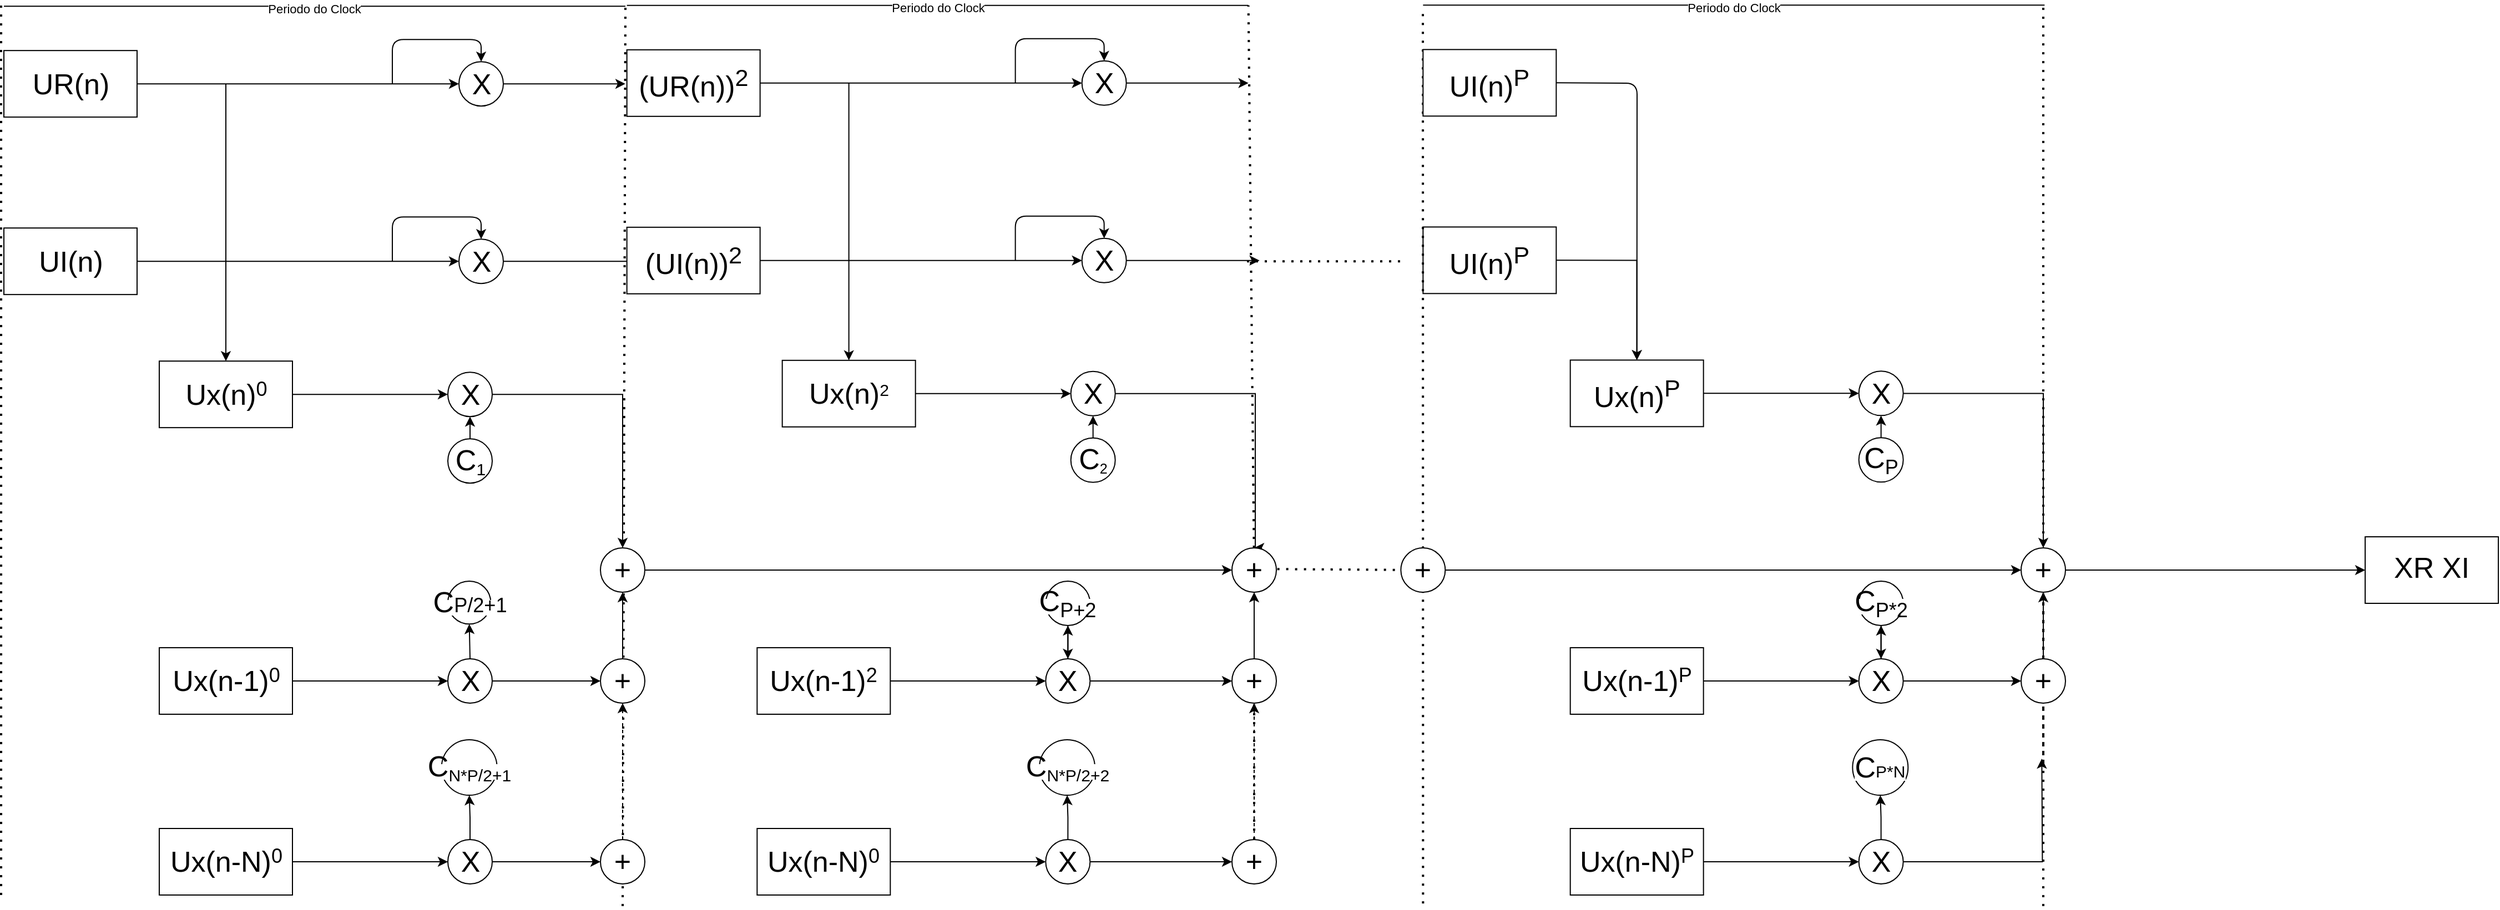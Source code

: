 <mxfile version="24.5.3" type="device">
  <diagram id="gLqaxYwyehc-N7VfR_vB" name="Página-1">
    <mxGraphModel dx="2625" dy="1553" grid="1" gridSize="10" guides="1" tooltips="1" connect="1" arrows="1" fold="1" page="1" pageScale="1" pageWidth="1169" pageHeight="827" background="#ffffff" math="0" shadow="0">
      <root>
        <mxCell id="0" />
        <mxCell id="1" parent="0" />
        <mxCell id="10" style="edgeStyle=none;html=1;entryX=0;entryY=0.5;entryDx=0;entryDy=0;fontSize=26;strokeColor=#000000;" parent="1" source="3" target="9" edge="1">
          <mxGeometry relative="1" as="geometry" />
        </mxCell>
        <mxCell id="3" value="&lt;font style=&quot;font-size: 26px;&quot; color=&quot;#000000&quot;&gt;UI(n)&lt;/font&gt;" style="rounded=0;whiteSpace=wrap;html=1;fillColor=#FFFFFF;strokeColor=#000000;" parent="1" vertex="1">
          <mxGeometry x="62.5" y="208.58" width="120" height="60" as="geometry" />
        </mxCell>
        <mxCell id="147" style="edgeStyle=none;html=1;exitX=1;exitY=0.5;exitDx=0;exitDy=0;strokeColor=#000000;fontColor=#000000;" parent="1" source="9" edge="1">
          <mxGeometry relative="1" as="geometry">
            <mxPoint x="632.5" y="238.866" as="targetPoint" />
            <Array as="points">
              <mxPoint x="632.5" y="238.58" />
            </Array>
          </mxGeometry>
        </mxCell>
        <mxCell id="9" value="&lt;font color=&quot;#000000&quot; style=&quot;font-size: 26px; background-color: rgb(255, 255, 255);&quot;&gt;X&lt;/font&gt;" style="ellipse;whiteSpace=wrap;html=1;aspect=fixed;strokeColor=#000000;fillColor=#FFFFFF;" parent="1" vertex="1">
          <mxGeometry x="472.5" y="218.58" width="40" height="40" as="geometry" />
        </mxCell>
        <mxCell id="14" value="" style="endArrow=classic;html=1;fontSize=26;strokeColor=#000000;" parent="1" edge="1">
          <mxGeometry width="50" height="50" relative="1" as="geometry">
            <mxPoint x="412.5" y="238.58" as="sourcePoint" />
            <mxPoint x="492.5" y="218.58" as="targetPoint" />
            <Array as="points">
              <mxPoint x="412.5" y="198.58" />
              <mxPoint x="492.5" y="198.58" />
            </Array>
          </mxGeometry>
        </mxCell>
        <mxCell id="15" style="edgeStyle=none;html=1;entryX=0;entryY=0.5;entryDx=0;entryDy=0;fontSize=26;strokeColor=#000000;" parent="1" source="16" target="17" edge="1">
          <mxGeometry relative="1" as="geometry" />
        </mxCell>
        <mxCell id="16" value="&lt;font style=&quot;font-size: 26px;&quot; color=&quot;#000000&quot;&gt;UR(n)&lt;/font&gt;" style="rounded=0;whiteSpace=wrap;html=1;strokeColor=#000000;fillColor=#FFFFFF;" parent="1" vertex="1">
          <mxGeometry x="62.5" y="48.58" width="120" height="60" as="geometry" />
        </mxCell>
        <mxCell id="148" style="edgeStyle=none;html=1;exitX=1;exitY=0.5;exitDx=0;exitDy=0;strokeColor=#000000;fontColor=#000000;entryX=0;entryY=0.5;entryDx=0;entryDy=0;" parent="1" source="17" edge="1">
          <mxGeometry relative="1" as="geometry">
            <mxPoint x="622.5" y="78.58" as="targetPoint" />
          </mxGeometry>
        </mxCell>
        <mxCell id="17" value="&lt;font color=&quot;#000000&quot; style=&quot;font-size: 26px;&quot;&gt;X&lt;/font&gt;" style="ellipse;whiteSpace=wrap;html=1;aspect=fixed;fillColor=#FFFFFF;strokeColor=#000000;" parent="1" vertex="1">
          <mxGeometry x="472.5" y="58.58" width="40" height="40" as="geometry" />
        </mxCell>
        <mxCell id="20" value="" style="endArrow=classic;html=1;fontSize=26;entryX=0.5;entryY=0;entryDx=0;entryDy=0;strokeColor=#000000;" parent="1" target="17" edge="1">
          <mxGeometry width="50" height="50" relative="1" as="geometry">
            <mxPoint x="412.5" y="78.58" as="sourcePoint" />
            <mxPoint x="632.5" y="58.58" as="targetPoint" />
            <Array as="points">
              <mxPoint x="412.5" y="38.58" />
              <mxPoint x="492.5" y="38.58" />
            </Array>
          </mxGeometry>
        </mxCell>
        <mxCell id="45" style="edgeStyle=none;html=1;exitX=0.5;exitY=0;exitDx=0;exitDy=0;entryX=0.5;entryY=1;entryDx=0;entryDy=0;strokeColor=#000000;" parent="1" source="36" edge="1">
          <mxGeometry relative="1" as="geometry">
            <mxPoint x="482.5" y="378.58" as="targetPoint" />
          </mxGeometry>
        </mxCell>
        <mxCell id="36" value="&lt;span style=&quot;background-color: rgb(255, 255, 255);&quot;&gt;&lt;font style=&quot;&quot; color=&quot;#000000&quot;&gt;&lt;span style=&quot;font-size: 26px;&quot;&gt;C&lt;/span&gt;&lt;span style=&quot;font-size: 18.056px;&quot;&gt;&lt;sub&gt;1&lt;/sub&gt;&lt;/span&gt;&lt;/font&gt;&lt;/span&gt;" style="ellipse;whiteSpace=wrap;html=1;aspect=fixed;strokeColor=#000000;fillColor=#FFFFFF;" parent="1" vertex="1">
          <mxGeometry x="462.5" y="398.58" width="40" height="40" as="geometry" />
        </mxCell>
        <mxCell id="uXnud2EJCDOm0gtdYonn-376" style="edgeStyle=orthogonalEdgeStyle;rounded=0;orthogonalLoop=1;jettySize=auto;html=1;exitX=1;exitY=0.5;exitDx=0;exitDy=0;entryX=0.5;entryY=0;entryDx=0;entryDy=0;" edge="1" parent="1" source="104" target="uXnud2EJCDOm0gtdYonn-269">
          <mxGeometry relative="1" as="geometry" />
        </mxCell>
        <mxCell id="104" value="&lt;font color=&quot;#000000&quot; style=&quot;font-size: 26px; background-color: rgb(255, 255, 255);&quot;&gt;X&lt;/font&gt;" style="ellipse;whiteSpace=wrap;html=1;aspect=fixed;strokeColor=#000000;fillColor=#FFFFFF;" parent="1" vertex="1">
          <mxGeometry x="462.5" y="338.58" width="40" height="40" as="geometry" />
        </mxCell>
        <mxCell id="143" value="" style="endArrow=classic;html=1;strokeColor=#000000;entryX=0.5;entryY=0;entryDx=0;entryDy=0;" parent="1" target="144" edge="1">
          <mxGeometry width="50" height="50" relative="1" as="geometry">
            <mxPoint x="262.5" y="78.58" as="sourcePoint" />
            <mxPoint x="272.5" y="308.58" as="targetPoint" />
            <Array as="points" />
          </mxGeometry>
        </mxCell>
        <mxCell id="146" style="edgeStyle=none;html=1;entryX=0;entryY=0.5;entryDx=0;entryDy=0;strokeColor=#000000;fontColor=#000000;" parent="1" source="144" target="104" edge="1">
          <mxGeometry relative="1" as="geometry" />
        </mxCell>
        <mxCell id="144" value="&lt;font style=&quot;font-size: 26px;&quot; color=&quot;#000000&quot;&gt;Ux(n)&lt;/font&gt;&lt;font style=&quot;font-size: 21.667px;&quot; color=&quot;#000000&quot;&gt;&lt;sup&gt;0&lt;/sup&gt;&lt;/font&gt;" style="rounded=0;whiteSpace=wrap;html=1;fillColor=#FFFFFF;strokeColor=#000000;" parent="1" vertex="1">
          <mxGeometry x="202.5" y="328.58" width="120" height="60" as="geometry" />
        </mxCell>
        <mxCell id="151" value="" style="endArrow=none;dashed=1;html=1;dashPattern=1 3;strokeWidth=2;strokeColor=#000000;fontColor=#000000;" parent="1" edge="1">
          <mxGeometry width="50" height="50" relative="1" as="geometry">
            <mxPoint x="620" y="820" as="sourcePoint" />
            <mxPoint x="622.5" y="8.58" as="targetPoint" />
          </mxGeometry>
        </mxCell>
        <mxCell id="154" value="" style="endArrow=none;dashed=1;html=1;dashPattern=1 3;strokeWidth=2;strokeColor=#000000;fontColor=#000000;" parent="1" edge="1">
          <mxGeometry width="50" height="50" relative="1" as="geometry">
            <mxPoint x="60" y="810" as="sourcePoint" />
            <mxPoint x="60" y="7.67" as="targetPoint" />
          </mxGeometry>
        </mxCell>
        <mxCell id="uXnud2EJCDOm0gtdYonn-156" value="" style="endArrow=none;html=1;strokeColor=#000000;fontColor=#000000;" edge="1" parent="1">
          <mxGeometry width="50" height="50" relative="1" as="geometry">
            <mxPoint x="622.5" y="8.58" as="sourcePoint" />
            <mxPoint x="62.5" y="8.58" as="targetPoint" />
          </mxGeometry>
        </mxCell>
        <mxCell id="uXnud2EJCDOm0gtdYonn-157" value="Periodo do Clock" style="edgeLabel;html=1;align=center;verticalAlign=middle;resizable=0;points=[];fontColor=#000000;" vertex="1" connectable="0" parent="uXnud2EJCDOm0gtdYonn-156">
          <mxGeometry x="0.238" y="2" relative="1" as="geometry">
            <mxPoint x="66" as="offset" />
          </mxGeometry>
        </mxCell>
        <mxCell id="uXnud2EJCDOm0gtdYonn-165" style="edgeStyle=none;html=1;entryX=0;entryY=0.5;entryDx=0;entryDy=0;fontSize=26;strokeColor=#000000;" edge="1" parent="1" source="uXnud2EJCDOm0gtdYonn-166" target="uXnud2EJCDOm0gtdYonn-168">
          <mxGeometry relative="1" as="geometry" />
        </mxCell>
        <mxCell id="uXnud2EJCDOm0gtdYonn-166" value="&lt;font style=&quot;font-size: 26px;&quot; color=&quot;#000000&quot;&gt;(UI(n))&lt;sup&gt;2&lt;/sup&gt;&lt;/font&gt;" style="rounded=0;whiteSpace=wrap;html=1;fillColor=#FFFFFF;strokeColor=#000000;" vertex="1" parent="1">
          <mxGeometry x="623.83" y="207.91" width="120" height="60" as="geometry" />
        </mxCell>
        <mxCell id="uXnud2EJCDOm0gtdYonn-167" style="edgeStyle=none;html=1;exitX=1;exitY=0.5;exitDx=0;exitDy=0;strokeColor=#000000;fontColor=#000000;" edge="1" parent="1" source="uXnud2EJCDOm0gtdYonn-168">
          <mxGeometry relative="1" as="geometry">
            <mxPoint x="1193.83" y="238.196" as="targetPoint" />
            <Array as="points">
              <mxPoint x="1193.83" y="237.91" />
            </Array>
          </mxGeometry>
        </mxCell>
        <mxCell id="uXnud2EJCDOm0gtdYonn-168" value="&lt;font color=&quot;#000000&quot; style=&quot;font-size: 26px; background-color: rgb(255, 255, 255);&quot;&gt;X&lt;/font&gt;" style="ellipse;whiteSpace=wrap;html=1;aspect=fixed;strokeColor=#000000;fillColor=#FFFFFF;" vertex="1" parent="1">
          <mxGeometry x="1033.83" y="217.91" width="40" height="40" as="geometry" />
        </mxCell>
        <mxCell id="uXnud2EJCDOm0gtdYonn-169" value="" style="endArrow=classic;html=1;fontSize=26;strokeColor=#000000;" edge="1" parent="1">
          <mxGeometry width="50" height="50" relative="1" as="geometry">
            <mxPoint x="973.83" y="237.91" as="sourcePoint" />
            <mxPoint x="1053.83" y="217.91" as="targetPoint" />
            <Array as="points">
              <mxPoint x="973.83" y="197.91" />
              <mxPoint x="1053.83" y="197.91" />
            </Array>
          </mxGeometry>
        </mxCell>
        <mxCell id="uXnud2EJCDOm0gtdYonn-170" style="edgeStyle=none;html=1;entryX=0;entryY=0.5;entryDx=0;entryDy=0;fontSize=26;strokeColor=#000000;" edge="1" parent="1" source="uXnud2EJCDOm0gtdYonn-171" target="uXnud2EJCDOm0gtdYonn-173">
          <mxGeometry relative="1" as="geometry" />
        </mxCell>
        <mxCell id="uXnud2EJCDOm0gtdYonn-171" value="&lt;font style=&quot;font-size: 26px;&quot; color=&quot;#000000&quot;&gt;(UR(n))&lt;sup&gt;2&lt;/sup&gt;&lt;/font&gt;" style="rounded=0;whiteSpace=wrap;html=1;strokeColor=#000000;fillColor=#FFFFFF;" vertex="1" parent="1">
          <mxGeometry x="623.83" y="47.91" width="120" height="60" as="geometry" />
        </mxCell>
        <mxCell id="uXnud2EJCDOm0gtdYonn-172" style="edgeStyle=none;html=1;exitX=1;exitY=0.5;exitDx=0;exitDy=0;strokeColor=#000000;fontColor=#000000;entryX=0;entryY=0.5;entryDx=0;entryDy=0;" edge="1" parent="1" source="uXnud2EJCDOm0gtdYonn-173">
          <mxGeometry relative="1" as="geometry">
            <mxPoint x="1183.83" y="77.91" as="targetPoint" />
          </mxGeometry>
        </mxCell>
        <mxCell id="uXnud2EJCDOm0gtdYonn-173" value="&lt;font color=&quot;#000000&quot; style=&quot;font-size: 26px;&quot;&gt;X&lt;/font&gt;" style="ellipse;whiteSpace=wrap;html=1;aspect=fixed;fillColor=#FFFFFF;strokeColor=#000000;" vertex="1" parent="1">
          <mxGeometry x="1033.83" y="57.91" width="40" height="40" as="geometry" />
        </mxCell>
        <mxCell id="uXnud2EJCDOm0gtdYonn-174" value="" style="endArrow=classic;html=1;fontSize=26;entryX=0.5;entryY=0;entryDx=0;entryDy=0;strokeColor=#000000;" edge="1" parent="1" target="uXnud2EJCDOm0gtdYonn-173">
          <mxGeometry width="50" height="50" relative="1" as="geometry">
            <mxPoint x="973.83" y="77.91" as="sourcePoint" />
            <mxPoint x="1193.83" y="57.91" as="targetPoint" />
            <Array as="points">
              <mxPoint x="973.83" y="37.91" />
              <mxPoint x="1053.83" y="37.91" />
            </Array>
          </mxGeometry>
        </mxCell>
        <mxCell id="uXnud2EJCDOm0gtdYonn-175" style="edgeStyle=none;html=1;exitX=0.5;exitY=0;exitDx=0;exitDy=0;entryX=0.5;entryY=1;entryDx=0;entryDy=0;strokeColor=#000000;" edge="1" parent="1" source="uXnud2EJCDOm0gtdYonn-176">
          <mxGeometry relative="1" as="geometry">
            <mxPoint x="1043.83" y="377.91" as="targetPoint" />
          </mxGeometry>
        </mxCell>
        <mxCell id="uXnud2EJCDOm0gtdYonn-176" value="&lt;span style=&quot;background-color: rgb(255, 255, 255);&quot;&gt;&lt;font style=&quot;&quot; color=&quot;#000000&quot;&gt;&lt;span style=&quot;font-size: 26px;&quot;&gt;C&lt;/span&gt;&lt;span style=&quot;font-size: 15.046px;&quot;&gt;&lt;sub&gt;2&lt;/sub&gt;&lt;/span&gt;&lt;/font&gt;&lt;/span&gt;" style="ellipse;whiteSpace=wrap;html=1;aspect=fixed;strokeColor=#000000;fillColor=#FFFFFF;" vertex="1" parent="1">
          <mxGeometry x="1023.83" y="397.91" width="40" height="40" as="geometry" />
        </mxCell>
        <mxCell id="uXnud2EJCDOm0gtdYonn-262" style="edgeStyle=orthogonalEdgeStyle;rounded=0;orthogonalLoop=1;jettySize=auto;html=1;exitX=1;exitY=0.5;exitDx=0;exitDy=0;entryX=0.5;entryY=0;entryDx=0;entryDy=0;" edge="1" parent="1" source="uXnud2EJCDOm0gtdYonn-177" target="uXnud2EJCDOm0gtdYonn-271">
          <mxGeometry relative="1" as="geometry">
            <mxPoint x="1084.17" y="517" as="targetPoint" />
            <Array as="points">
              <mxPoint x="1190" y="358" />
              <mxPoint x="1190" y="497" />
            </Array>
          </mxGeometry>
        </mxCell>
        <mxCell id="uXnud2EJCDOm0gtdYonn-177" value="&lt;font color=&quot;#000000&quot; style=&quot;font-size: 26px; background-color: rgb(255, 255, 255);&quot;&gt;X&lt;/font&gt;" style="ellipse;whiteSpace=wrap;html=1;aspect=fixed;strokeColor=#000000;fillColor=#FFFFFF;" vertex="1" parent="1">
          <mxGeometry x="1023.83" y="337.91" width="40" height="40" as="geometry" />
        </mxCell>
        <mxCell id="uXnud2EJCDOm0gtdYonn-178" value="" style="endArrow=classic;html=1;strokeColor=#000000;entryX=0.5;entryY=0;entryDx=0;entryDy=0;" edge="1" parent="1" target="uXnud2EJCDOm0gtdYonn-180">
          <mxGeometry width="50" height="50" relative="1" as="geometry">
            <mxPoint x="823.83" y="77.91" as="sourcePoint" />
            <mxPoint x="833.83" y="307.91" as="targetPoint" />
            <Array as="points" />
          </mxGeometry>
        </mxCell>
        <mxCell id="uXnud2EJCDOm0gtdYonn-179" style="edgeStyle=none;html=1;entryX=0;entryY=0.5;entryDx=0;entryDy=0;strokeColor=#000000;fontColor=#000000;" edge="1" parent="1" source="uXnud2EJCDOm0gtdYonn-180" target="uXnud2EJCDOm0gtdYonn-177">
          <mxGeometry relative="1" as="geometry" />
        </mxCell>
        <mxCell id="uXnud2EJCDOm0gtdYonn-180" value="&lt;font style=&quot;font-size: 26px;&quot; color=&quot;#000000&quot;&gt;Ux(n)&lt;/font&gt;&lt;font style=&quot;font-size: 18.056px;&quot; color=&quot;#000000&quot;&gt;&lt;sup&gt;2&lt;/sup&gt;&lt;/font&gt;" style="rounded=0;whiteSpace=wrap;html=1;fillColor=#FFFFFF;strokeColor=#000000;" vertex="1" parent="1">
          <mxGeometry x="763.83" y="327.91" width="120" height="60" as="geometry" />
        </mxCell>
        <mxCell id="uXnud2EJCDOm0gtdYonn-181" value="" style="endArrow=none;dashed=1;html=1;dashPattern=1 3;strokeWidth=2;strokeColor=#000000;fontColor=#000000;" edge="1" parent="1" source="uXnud2EJCDOm0gtdYonn-271">
          <mxGeometry width="50" height="50" relative="1" as="geometry">
            <mxPoint x="1181.17" y="767" as="sourcePoint" />
            <mxPoint x="1183.83" y="7.91" as="targetPoint" />
          </mxGeometry>
        </mxCell>
        <mxCell id="uXnud2EJCDOm0gtdYonn-185" value="" style="endArrow=none;html=1;strokeColor=#000000;fontColor=#000000;" edge="1" parent="1">
          <mxGeometry width="50" height="50" relative="1" as="geometry">
            <mxPoint x="1183.83" y="7.91" as="sourcePoint" />
            <mxPoint x="623.83" y="7.91" as="targetPoint" />
          </mxGeometry>
        </mxCell>
        <mxCell id="uXnud2EJCDOm0gtdYonn-186" value="Periodo do Clock" style="edgeLabel;html=1;align=center;verticalAlign=middle;resizable=0;points=[];fontColor=#000000;" vertex="1" connectable="0" parent="uXnud2EJCDOm0gtdYonn-185">
          <mxGeometry x="0.238" y="2" relative="1" as="geometry">
            <mxPoint x="66" as="offset" />
          </mxGeometry>
        </mxCell>
        <mxCell id="uXnud2EJCDOm0gtdYonn-187" value="" style="endArrow=none;dashed=1;html=1;dashPattern=1 3;strokeWidth=2;rounded=0;" edge="1" parent="1">
          <mxGeometry width="50" height="50" relative="1" as="geometry">
            <mxPoint x="1182.5" y="238.58" as="sourcePoint" />
            <mxPoint x="1322.5" y="238.58" as="targetPoint" />
          </mxGeometry>
        </mxCell>
        <mxCell id="uXnud2EJCDOm0gtdYonn-380" style="edgeStyle=orthogonalEdgeStyle;rounded=0;orthogonalLoop=1;jettySize=auto;html=1;exitX=1;exitY=0.5;exitDx=0;exitDy=0;entryX=0.5;entryY=0;entryDx=0;entryDy=0;" edge="1" parent="1" source="uXnud2EJCDOm0gtdYonn-235" target="uXnud2EJCDOm0gtdYonn-249">
          <mxGeometry relative="1" as="geometry" />
        </mxCell>
        <mxCell id="uXnud2EJCDOm0gtdYonn-235" value="&lt;font style=&quot;font-size: 26px;&quot; color=&quot;#000000&quot;&gt;UI(n)&lt;sup&gt;P&lt;/sup&gt;&lt;/font&gt;" style="rounded=0;whiteSpace=wrap;html=1;fillColor=#FFFFFF;strokeColor=#000000;" vertex="1" parent="1">
          <mxGeometry x="1341.17" y="207.67" width="120" height="60" as="geometry" />
        </mxCell>
        <mxCell id="uXnud2EJCDOm0gtdYonn-244" style="edgeStyle=none;html=1;exitX=0.5;exitY=0;exitDx=0;exitDy=0;entryX=0.5;entryY=1;entryDx=0;entryDy=0;strokeColor=#000000;" edge="1" parent="1" source="uXnud2EJCDOm0gtdYonn-245">
          <mxGeometry relative="1" as="geometry">
            <mxPoint x="1753.83" y="377.67" as="targetPoint" />
          </mxGeometry>
        </mxCell>
        <mxCell id="uXnud2EJCDOm0gtdYonn-245" value="&lt;span style=&quot;background-color: rgb(255, 255, 255);&quot;&gt;&lt;font style=&quot;&quot; color=&quot;#000000&quot;&gt;&lt;span style=&quot;font-size: 26px;&quot;&gt;C&lt;/span&gt;&lt;span style=&quot;font-size: 21.667px;&quot;&gt;&lt;sub&gt;P&lt;/sub&gt;&lt;/span&gt;&lt;/font&gt;&lt;/span&gt;" style="ellipse;whiteSpace=wrap;html=1;aspect=fixed;strokeColor=#000000;fillColor=#FFFFFF;" vertex="1" parent="1">
          <mxGeometry x="1733.83" y="397.67" width="40" height="40" as="geometry" />
        </mxCell>
        <mxCell id="uXnud2EJCDOm0gtdYonn-325" style="edgeStyle=orthogonalEdgeStyle;rounded=0;orthogonalLoop=1;jettySize=auto;html=1;entryX=0.5;entryY=0;entryDx=0;entryDy=0;" edge="1" parent="1" source="uXnud2EJCDOm0gtdYonn-246" target="uXnud2EJCDOm0gtdYonn-314">
          <mxGeometry relative="1" as="geometry" />
        </mxCell>
        <mxCell id="uXnud2EJCDOm0gtdYonn-246" value="&lt;font color=&quot;#000000&quot; style=&quot;font-size: 26px; background-color: rgb(255, 255, 255);&quot;&gt;X&lt;/font&gt;" style="ellipse;whiteSpace=wrap;html=1;aspect=fixed;strokeColor=#000000;fillColor=#FFFFFF;" vertex="1" parent="1">
          <mxGeometry x="1733.83" y="337.67" width="40" height="40" as="geometry" />
        </mxCell>
        <mxCell id="uXnud2EJCDOm0gtdYonn-247" value="" style="endArrow=classic;html=1;strokeColor=#000000;entryX=0.5;entryY=0;entryDx=0;entryDy=0;exitX=1;exitY=0.5;exitDx=0;exitDy=0;" edge="1" parent="1" target="uXnud2EJCDOm0gtdYonn-249" source="uXnud2EJCDOm0gtdYonn-257">
          <mxGeometry width="50" height="50" relative="1" as="geometry">
            <mxPoint x="1533.83" y="77.67" as="sourcePoint" />
            <mxPoint x="1543.83" y="307.67" as="targetPoint" />
            <Array as="points">
              <mxPoint x="1534" y="78" />
            </Array>
          </mxGeometry>
        </mxCell>
        <mxCell id="uXnud2EJCDOm0gtdYonn-248" style="edgeStyle=none;html=1;entryX=0;entryY=0.5;entryDx=0;entryDy=0;strokeColor=#000000;fontColor=#000000;" edge="1" parent="1" source="uXnud2EJCDOm0gtdYonn-249" target="uXnud2EJCDOm0gtdYonn-246">
          <mxGeometry relative="1" as="geometry" />
        </mxCell>
        <mxCell id="uXnud2EJCDOm0gtdYonn-249" value="&lt;font style=&quot;font-size: 26px;&quot; color=&quot;#000000&quot;&gt;Ux(n)&lt;sup&gt;P&lt;/sup&gt;&lt;/font&gt;" style="rounded=0;whiteSpace=wrap;html=1;fillColor=#FFFFFF;strokeColor=#000000;" vertex="1" parent="1">
          <mxGeometry x="1473.83" y="327.67" width="120" height="60" as="geometry" />
        </mxCell>
        <mxCell id="uXnud2EJCDOm0gtdYonn-250" value="" style="endArrow=none;dashed=1;html=1;dashPattern=1 3;strokeWidth=2;strokeColor=#000000;fontColor=#000000;" edge="1" parent="1">
          <mxGeometry width="50" height="50" relative="1" as="geometry">
            <mxPoint x="1900" y="820" as="sourcePoint" />
            <mxPoint x="1900" y="10" as="targetPoint" />
          </mxGeometry>
        </mxCell>
        <mxCell id="uXnud2EJCDOm0gtdYonn-251" value="" style="endArrow=none;dashed=1;html=1;dashPattern=1 3;strokeWidth=2;strokeColor=#000000;fontColor=#000000;" edge="1" parent="1">
          <mxGeometry width="50" height="50" relative="1" as="geometry">
            <mxPoint x="1341.17" y="817.67" as="sourcePoint" />
            <mxPoint x="1341" y="10" as="targetPoint" />
          </mxGeometry>
        </mxCell>
        <mxCell id="uXnud2EJCDOm0gtdYonn-254" value="" style="endArrow=none;html=1;strokeColor=#000000;fontColor=#000000;" edge="1" parent="1">
          <mxGeometry width="50" height="50" relative="1" as="geometry">
            <mxPoint x="1901.17" y="7.67" as="sourcePoint" />
            <mxPoint x="1341.17" y="7.67" as="targetPoint" />
          </mxGeometry>
        </mxCell>
        <mxCell id="uXnud2EJCDOm0gtdYonn-255" value="Periodo do Clock" style="edgeLabel;html=1;align=center;verticalAlign=middle;resizable=0;points=[];fontColor=#000000;" vertex="1" connectable="0" parent="uXnud2EJCDOm0gtdYonn-254">
          <mxGeometry x="0.238" y="2" relative="1" as="geometry">
            <mxPoint x="66" as="offset" />
          </mxGeometry>
        </mxCell>
        <mxCell id="uXnud2EJCDOm0gtdYonn-257" value="&lt;font style=&quot;font-size: 26px;&quot; color=&quot;#000000&quot;&gt;UI(n)&lt;sup&gt;P&lt;/sup&gt;&lt;/font&gt;" style="rounded=0;whiteSpace=wrap;html=1;fillColor=#FFFFFF;strokeColor=#000000;" vertex="1" parent="1">
          <mxGeometry x="1341.17" y="47.67" width="120" height="60" as="geometry" />
        </mxCell>
        <mxCell id="uXnud2EJCDOm0gtdYonn-264" value="&lt;span style=&quot;background-color: rgb(255, 255, 255);&quot;&gt;&lt;font style=&quot;&quot; color=&quot;#000000&quot;&gt;&lt;span style=&quot;font-size: 26px;&quot;&gt;C&lt;/span&gt;&lt;span style=&quot;font-size: 18.056px;&quot;&gt;P/2+1&lt;/span&gt;&lt;/font&gt;&lt;/span&gt;" style="ellipse;whiteSpace=wrap;html=1;aspect=fixed;strokeColor=#000000;fillColor=#FFFFFF;" vertex="1" parent="1">
          <mxGeometry x="462.5" y="527" width="38.67" height="38.67" as="geometry" />
        </mxCell>
        <mxCell id="uXnud2EJCDOm0gtdYonn-270" style="edgeStyle=orthogonalEdgeStyle;rounded=0;orthogonalLoop=1;jettySize=auto;html=1;entryX=0.5;entryY=1;entryDx=0;entryDy=0;" edge="1" parent="1" source="uXnud2EJCDOm0gtdYonn-311" target="uXnud2EJCDOm0gtdYonn-269">
          <mxGeometry relative="1" as="geometry">
            <mxPoint x="751.17" y="617" as="targetPoint" />
          </mxGeometry>
        </mxCell>
        <mxCell id="uXnud2EJCDOm0gtdYonn-375" style="edgeStyle=orthogonalEdgeStyle;rounded=0;orthogonalLoop=1;jettySize=auto;html=1;exitX=0.5;exitY=0;exitDx=0;exitDy=0;entryX=0.5;entryY=1;entryDx=0;entryDy=0;" edge="1" parent="1" source="uXnud2EJCDOm0gtdYonn-265" target="uXnud2EJCDOm0gtdYonn-264">
          <mxGeometry relative="1" as="geometry" />
        </mxCell>
        <mxCell id="uXnud2EJCDOm0gtdYonn-265" value="&lt;font color=&quot;#000000&quot; style=&quot;font-size: 26px; background-color: rgb(255, 255, 255);&quot;&gt;X&lt;/font&gt;" style="ellipse;whiteSpace=wrap;html=1;aspect=fixed;strokeColor=#000000;fillColor=#FFFFFF;" vertex="1" parent="1">
          <mxGeometry x="462.5" y="597" width="40" height="40" as="geometry" />
        </mxCell>
        <mxCell id="uXnud2EJCDOm0gtdYonn-266" style="edgeStyle=none;html=1;entryX=0;entryY=0.5;entryDx=0;entryDy=0;strokeColor=#000000;fontColor=#000000;" edge="1" parent="1" source="uXnud2EJCDOm0gtdYonn-267" target="uXnud2EJCDOm0gtdYonn-265">
          <mxGeometry relative="1" as="geometry" />
        </mxCell>
        <mxCell id="uXnud2EJCDOm0gtdYonn-267" value="&lt;font style=&quot;font-size: 26px;&quot; color=&quot;#000000&quot;&gt;Ux(n-1)&lt;/font&gt;&lt;font style=&quot;font-size: 21.667px;&quot; color=&quot;#000000&quot;&gt;&lt;sup&gt;0&lt;/sup&gt;&lt;/font&gt;" style="rounded=0;whiteSpace=wrap;html=1;fillColor=#FFFFFF;strokeColor=#000000;" vertex="1" parent="1">
          <mxGeometry x="202.5" y="587" width="120" height="60" as="geometry" />
        </mxCell>
        <mxCell id="uXnud2EJCDOm0gtdYonn-273" style="edgeStyle=orthogonalEdgeStyle;rounded=0;orthogonalLoop=1;jettySize=auto;html=1;exitX=1;exitY=0.5;exitDx=0;exitDy=0;entryX=0;entryY=0.5;entryDx=0;entryDy=0;" edge="1" parent="1" source="uXnud2EJCDOm0gtdYonn-269" target="uXnud2EJCDOm0gtdYonn-271">
          <mxGeometry relative="1" as="geometry" />
        </mxCell>
        <mxCell id="uXnud2EJCDOm0gtdYonn-269" value="&lt;font color=&quot;#000000&quot; style=&quot;font-size: 26px; background-color: rgb(255, 255, 255);&quot;&gt;+&lt;/font&gt;" style="ellipse;whiteSpace=wrap;html=1;aspect=fixed;strokeColor=#000000;fillColor=#FFFFFF;" vertex="1" parent="1">
          <mxGeometry x="600.0" y="497" width="40" height="40" as="geometry" />
        </mxCell>
        <mxCell id="uXnud2EJCDOm0gtdYonn-286" style="edgeStyle=none;html=1;exitX=0.5;exitY=0;exitDx=0;exitDy=0;entryX=0.5;entryY=0;entryDx=0;entryDy=0;strokeColor=#000000;" edge="1" parent="1" source="uXnud2EJCDOm0gtdYonn-287" target="uXnud2EJCDOm0gtdYonn-290">
          <mxGeometry relative="1" as="geometry">
            <mxPoint x="1001.17" y="667" as="targetPoint" />
          </mxGeometry>
        </mxCell>
        <mxCell id="uXnud2EJCDOm0gtdYonn-287" value="&lt;span style=&quot;background-color: rgb(255, 255, 255);&quot;&gt;&lt;font style=&quot;&quot; color=&quot;#000000&quot;&gt;&lt;span style=&quot;font-size: 26px;&quot;&gt;C&lt;/span&gt;&lt;span style=&quot;font-size: 21.667px;&quot;&gt;&lt;sub&gt;P+2&lt;/sub&gt;&lt;/span&gt;&lt;/font&gt;&lt;/span&gt;" style="ellipse;whiteSpace=wrap;html=1;aspect=fixed;strokeColor=#000000;fillColor=#FFFFFF;" vertex="1" parent="1">
          <mxGeometry x="1001.17" y="527" width="40" height="40" as="geometry" />
        </mxCell>
        <mxCell id="uXnud2EJCDOm0gtdYonn-288" value="" style="edgeStyle=orthogonalEdgeStyle;rounded=0;orthogonalLoop=1;jettySize=auto;html=1;" edge="1" parent="1" source="uXnud2EJCDOm0gtdYonn-290" target="uXnud2EJCDOm0gtdYonn-287">
          <mxGeometry relative="1" as="geometry" />
        </mxCell>
        <mxCell id="uXnud2EJCDOm0gtdYonn-289" style="edgeStyle=orthogonalEdgeStyle;rounded=0;orthogonalLoop=1;jettySize=auto;html=1;entryX=0;entryY=0.5;entryDx=0;entryDy=0;" edge="1" parent="1" source="uXnud2EJCDOm0gtdYonn-290" target="uXnud2EJCDOm0gtdYonn-344">
          <mxGeometry relative="1" as="geometry">
            <mxPoint x="1089.84" y="537" as="targetPoint" />
          </mxGeometry>
        </mxCell>
        <mxCell id="uXnud2EJCDOm0gtdYonn-290" value="&lt;font color=&quot;#000000&quot; style=&quot;font-size: 26px; background-color: rgb(255, 255, 255);&quot;&gt;X&lt;/font&gt;" style="ellipse;whiteSpace=wrap;html=1;aspect=fixed;strokeColor=#000000;fillColor=#FFFFFF;" vertex="1" parent="1">
          <mxGeometry x="1001.17" y="597" width="40" height="40" as="geometry" />
        </mxCell>
        <mxCell id="uXnud2EJCDOm0gtdYonn-291" style="edgeStyle=none;html=1;entryX=0;entryY=0.5;entryDx=0;entryDy=0;strokeColor=#000000;fontColor=#000000;" edge="1" parent="1" source="uXnud2EJCDOm0gtdYonn-292" target="uXnud2EJCDOm0gtdYonn-290">
          <mxGeometry relative="1" as="geometry" />
        </mxCell>
        <mxCell id="uXnud2EJCDOm0gtdYonn-292" value="&lt;font style=&quot;font-size: 26px;&quot; color=&quot;#000000&quot;&gt;Ux(n-1)&lt;/font&gt;&lt;font style=&quot;font-size: 21.667px;&quot; color=&quot;#000000&quot;&gt;&lt;sup&gt;2&lt;/sup&gt;&lt;/font&gt;" style="rounded=0;whiteSpace=wrap;html=1;fillColor=#FFFFFF;strokeColor=#000000;" vertex="1" parent="1">
          <mxGeometry x="741.17" y="587" width="120" height="60" as="geometry" />
        </mxCell>
        <mxCell id="uXnud2EJCDOm0gtdYonn-294" value="" style="endArrow=none;dashed=1;html=1;dashPattern=1 3;strokeWidth=2;rounded=0;" edge="1" parent="1" source="uXnud2EJCDOm0gtdYonn-323">
          <mxGeometry width="50" height="50" relative="1" as="geometry">
            <mxPoint x="1193.83" y="516" as="sourcePoint" />
            <mxPoint x="1333.83" y="516" as="targetPoint" />
          </mxGeometry>
        </mxCell>
        <mxCell id="uXnud2EJCDOm0gtdYonn-305" value="&lt;span style=&quot;background-color: rgb(255, 255, 255);&quot;&gt;&lt;font style=&quot;&quot; color=&quot;#000000&quot;&gt;&lt;span style=&quot;font-size: 26px;&quot;&gt;C&lt;/span&gt;&lt;span style=&quot;font-size: 18.056px;&quot;&gt;&lt;sub&gt;N*P/2+1&lt;/sub&gt;&lt;/span&gt;&lt;/font&gt;&lt;/span&gt;" style="ellipse;whiteSpace=wrap;html=1;aspect=fixed;strokeColor=#000000;fillColor=#FFFFFF;" vertex="1" parent="1">
          <mxGeometry x="456.84" y="670" width="50" height="50" as="geometry" />
        </mxCell>
        <mxCell id="uXnud2EJCDOm0gtdYonn-371" style="edgeStyle=orthogonalEdgeStyle;rounded=0;orthogonalLoop=1;jettySize=auto;html=1;exitX=1;exitY=0.5;exitDx=0;exitDy=0;entryX=0;entryY=0.5;entryDx=0;entryDy=0;" edge="1" parent="1" source="uXnud2EJCDOm0gtdYonn-308" target="uXnud2EJCDOm0gtdYonn-364">
          <mxGeometry relative="1" as="geometry" />
        </mxCell>
        <mxCell id="uXnud2EJCDOm0gtdYonn-374" style="edgeStyle=orthogonalEdgeStyle;rounded=0;orthogonalLoop=1;jettySize=auto;html=1;exitX=0.5;exitY=0;exitDx=0;exitDy=0;entryX=0.5;entryY=1;entryDx=0;entryDy=0;" edge="1" parent="1" source="uXnud2EJCDOm0gtdYonn-308" target="uXnud2EJCDOm0gtdYonn-305">
          <mxGeometry relative="1" as="geometry" />
        </mxCell>
        <mxCell id="uXnud2EJCDOm0gtdYonn-308" value="&lt;font color=&quot;#000000&quot; style=&quot;font-size: 26px; background-color: rgb(255, 255, 255);&quot;&gt;X&lt;/font&gt;" style="ellipse;whiteSpace=wrap;html=1;aspect=fixed;strokeColor=#000000;fillColor=#FFFFFF;" vertex="1" parent="1">
          <mxGeometry x="462.5" y="760" width="40" height="40" as="geometry" />
        </mxCell>
        <mxCell id="uXnud2EJCDOm0gtdYonn-309" style="edgeStyle=none;html=1;entryX=0;entryY=0.5;entryDx=0;entryDy=0;strokeColor=#000000;fontColor=#000000;" edge="1" parent="1" source="uXnud2EJCDOm0gtdYonn-310" target="uXnud2EJCDOm0gtdYonn-308">
          <mxGeometry relative="1" as="geometry" />
        </mxCell>
        <mxCell id="uXnud2EJCDOm0gtdYonn-310" value="&lt;font style=&quot;font-size: 26px;&quot; color=&quot;#000000&quot;&gt;Ux(n-N)&lt;/font&gt;&lt;font style=&quot;font-size: 21.667px;&quot; color=&quot;#000000&quot;&gt;&lt;sup&gt;0&lt;/sup&gt;&lt;/font&gt;" style="rounded=0;whiteSpace=wrap;html=1;fillColor=#FFFFFF;strokeColor=#000000;" vertex="1" parent="1">
          <mxGeometry x="202.5" y="750" width="120" height="60" as="geometry" />
        </mxCell>
        <mxCell id="uXnud2EJCDOm0gtdYonn-312" value="" style="edgeStyle=orthogonalEdgeStyle;rounded=0;orthogonalLoop=1;jettySize=auto;html=1;entryX=0;entryY=0.5;entryDx=0;entryDy=0;" edge="1" parent="1" source="uXnud2EJCDOm0gtdYonn-265" target="uXnud2EJCDOm0gtdYonn-311">
          <mxGeometry relative="1" as="geometry">
            <mxPoint x="551.17" y="537" as="targetPoint" />
            <mxPoint x="502.17" y="617" as="sourcePoint" />
          </mxGeometry>
        </mxCell>
        <mxCell id="uXnud2EJCDOm0gtdYonn-311" value="&lt;font color=&quot;#000000&quot; style=&quot;font-size: 26px; background-color: rgb(255, 255, 255);&quot;&gt;+&lt;/font&gt;" style="ellipse;whiteSpace=wrap;html=1;aspect=fixed;strokeColor=#000000;fillColor=#FFFFFF;" vertex="1" parent="1">
          <mxGeometry x="600.0" y="597" width="40" height="40" as="geometry" />
        </mxCell>
        <mxCell id="uXnud2EJCDOm0gtdYonn-334" style="edgeStyle=orthogonalEdgeStyle;rounded=0;orthogonalLoop=1;jettySize=auto;html=1;entryX=0;entryY=0.5;entryDx=0;entryDy=0;exitX=1;exitY=0.5;exitDx=0;exitDy=0;" edge="1" parent="1" source="uXnud2EJCDOm0gtdYonn-314" target="uXnud2EJCDOm0gtdYonn-377">
          <mxGeometry relative="1" as="geometry">
            <mxPoint x="2100" y="517" as="targetPoint" />
            <mxPoint x="1980" y="517" as="sourcePoint" />
            <Array as="points" />
          </mxGeometry>
        </mxCell>
        <mxCell id="uXnud2EJCDOm0gtdYonn-315" style="edgeStyle=none;html=1;exitX=0.5;exitY=0;exitDx=0;exitDy=0;entryX=0.5;entryY=0;entryDx=0;entryDy=0;strokeColor=#000000;" edge="1" parent="1" source="uXnud2EJCDOm0gtdYonn-316" target="uXnud2EJCDOm0gtdYonn-319">
          <mxGeometry relative="1" as="geometry">
            <mxPoint x="1733.83" y="667" as="targetPoint" />
          </mxGeometry>
        </mxCell>
        <mxCell id="uXnud2EJCDOm0gtdYonn-316" value="&lt;span style=&quot;background-color: rgb(255, 255, 255);&quot;&gt;&lt;font style=&quot;&quot; color=&quot;#000000&quot;&gt;&lt;span style=&quot;font-size: 26px;&quot;&gt;C&lt;/span&gt;&lt;span style=&quot;font-size: 21.667px;&quot;&gt;&lt;sub&gt;P*2&lt;/sub&gt;&lt;/span&gt;&lt;/font&gt;&lt;/span&gt;" style="ellipse;whiteSpace=wrap;html=1;aspect=fixed;strokeColor=#000000;fillColor=#FFFFFF;" vertex="1" parent="1">
          <mxGeometry x="1733.83" y="527" width="40" height="40" as="geometry" />
        </mxCell>
        <mxCell id="uXnud2EJCDOm0gtdYonn-317" value="" style="edgeStyle=orthogonalEdgeStyle;rounded=0;orthogonalLoop=1;jettySize=auto;html=1;" edge="1" parent="1" source="uXnud2EJCDOm0gtdYonn-319" target="uXnud2EJCDOm0gtdYonn-316">
          <mxGeometry relative="1" as="geometry" />
        </mxCell>
        <mxCell id="uXnud2EJCDOm0gtdYonn-318" style="edgeStyle=orthogonalEdgeStyle;rounded=0;orthogonalLoop=1;jettySize=auto;html=1;entryX=0;entryY=0.5;entryDx=0;entryDy=0;" edge="1" parent="1" source="uXnud2EJCDOm0gtdYonn-319" target="uXnud2EJCDOm0gtdYonn-353">
          <mxGeometry relative="1" as="geometry">
            <mxPoint x="1822.5" y="537" as="targetPoint" />
          </mxGeometry>
        </mxCell>
        <mxCell id="uXnud2EJCDOm0gtdYonn-319" value="&lt;font color=&quot;#000000&quot; style=&quot;font-size: 26px; background-color: rgb(255, 255, 255);&quot;&gt;X&lt;/font&gt;" style="ellipse;whiteSpace=wrap;html=1;aspect=fixed;strokeColor=#000000;fillColor=#FFFFFF;" vertex="1" parent="1">
          <mxGeometry x="1733.83" y="597" width="40" height="40" as="geometry" />
        </mxCell>
        <mxCell id="uXnud2EJCDOm0gtdYonn-320" style="edgeStyle=none;html=1;entryX=0;entryY=0.5;entryDx=0;entryDy=0;strokeColor=#000000;fontColor=#000000;" edge="1" parent="1" source="uXnud2EJCDOm0gtdYonn-321" target="uXnud2EJCDOm0gtdYonn-319">
          <mxGeometry relative="1" as="geometry" />
        </mxCell>
        <mxCell id="uXnud2EJCDOm0gtdYonn-321" value="&lt;font style=&quot;font-size: 26px;&quot; color=&quot;#000000&quot;&gt;Ux(n-1)&lt;/font&gt;&lt;font style=&quot;font-size: 21.667px;&quot; color=&quot;#000000&quot;&gt;&lt;sup&gt;P&lt;/sup&gt;&lt;/font&gt;" style="rounded=0;whiteSpace=wrap;html=1;fillColor=#FFFFFF;strokeColor=#000000;" vertex="1" parent="1">
          <mxGeometry x="1473.83" y="587" width="120" height="60" as="geometry" />
        </mxCell>
        <mxCell id="uXnud2EJCDOm0gtdYonn-322" style="edgeStyle=orthogonalEdgeStyle;rounded=0;orthogonalLoop=1;jettySize=auto;html=1;exitX=1;exitY=0.5;exitDx=0;exitDy=0;entryX=0;entryY=0.5;entryDx=0;entryDy=0;" edge="1" parent="1" source="uXnud2EJCDOm0gtdYonn-323" target="uXnud2EJCDOm0gtdYonn-314">
          <mxGeometry relative="1" as="geometry">
            <mxPoint x="1863.83" y="517" as="targetPoint" />
            <Array as="points" />
          </mxGeometry>
        </mxCell>
        <mxCell id="uXnud2EJCDOm0gtdYonn-326" value="" style="endArrow=none;dashed=1;html=1;dashPattern=1 3;strokeWidth=2;rounded=0;" edge="1" parent="1" target="uXnud2EJCDOm0gtdYonn-323">
          <mxGeometry width="50" height="50" relative="1" as="geometry">
            <mxPoint x="1193.83" y="516" as="sourcePoint" />
            <mxPoint x="1333.83" y="516" as="targetPoint" />
          </mxGeometry>
        </mxCell>
        <mxCell id="uXnud2EJCDOm0gtdYonn-323" value="&lt;font color=&quot;#000000&quot; style=&quot;font-size: 26px; background-color: rgb(255, 255, 255);&quot;&gt;+&lt;/font&gt;" style="ellipse;whiteSpace=wrap;html=1;aspect=fixed;strokeColor=#000000;fillColor=#FFFFFF;" vertex="1" parent="1">
          <mxGeometry x="1321.17" y="497" width="40" height="40" as="geometry" />
        </mxCell>
        <mxCell id="uXnud2EJCDOm0gtdYonn-336" value="&lt;span style=&quot;background-color: rgb(255, 255, 255);&quot;&gt;&lt;font style=&quot;&quot; color=&quot;#000000&quot;&gt;&lt;span style=&quot;font-size: 26px;&quot;&gt;C&lt;/span&gt;&lt;span style=&quot;font-size: 18.056px;&quot;&gt;&lt;sub&gt;N*P/2+2&lt;/sub&gt;&lt;/span&gt;&lt;/font&gt;&lt;/span&gt;" style="ellipse;whiteSpace=wrap;html=1;aspect=fixed;strokeColor=#000000;fillColor=#FFFFFF;" vertex="1" parent="1">
          <mxGeometry x="995.51" y="670" width="50" height="50" as="geometry" />
        </mxCell>
        <mxCell id="uXnud2EJCDOm0gtdYonn-361" style="edgeStyle=orthogonalEdgeStyle;rounded=0;orthogonalLoop=1;jettySize=auto;html=1;exitX=1;exitY=0.5;exitDx=0;exitDy=0;entryX=0;entryY=0.5;entryDx=0;entryDy=0;" edge="1" parent="1" source="uXnud2EJCDOm0gtdYonn-339" target="uXnud2EJCDOm0gtdYonn-362">
          <mxGeometry relative="1" as="geometry">
            <mxPoint x="1160" y="779.909" as="targetPoint" />
          </mxGeometry>
        </mxCell>
        <mxCell id="uXnud2EJCDOm0gtdYonn-373" style="edgeStyle=orthogonalEdgeStyle;rounded=0;orthogonalLoop=1;jettySize=auto;html=1;exitX=0.5;exitY=0;exitDx=0;exitDy=0;entryX=0.5;entryY=1;entryDx=0;entryDy=0;" edge="1" parent="1" source="uXnud2EJCDOm0gtdYonn-339" target="uXnud2EJCDOm0gtdYonn-336">
          <mxGeometry relative="1" as="geometry" />
        </mxCell>
        <mxCell id="uXnud2EJCDOm0gtdYonn-339" value="&lt;font color=&quot;#000000&quot; style=&quot;font-size: 26px; background-color: rgb(255, 255, 255);&quot;&gt;X&lt;/font&gt;" style="ellipse;whiteSpace=wrap;html=1;aspect=fixed;strokeColor=#000000;fillColor=#FFFFFF;" vertex="1" parent="1">
          <mxGeometry x="1001.17" y="760" width="40" height="40" as="geometry" />
        </mxCell>
        <mxCell id="uXnud2EJCDOm0gtdYonn-340" style="edgeStyle=none;html=1;entryX=0;entryY=0.5;entryDx=0;entryDy=0;strokeColor=#000000;fontColor=#000000;" edge="1" parent="1" source="uXnud2EJCDOm0gtdYonn-341" target="uXnud2EJCDOm0gtdYonn-339">
          <mxGeometry relative="1" as="geometry" />
        </mxCell>
        <mxCell id="uXnud2EJCDOm0gtdYonn-341" value="&lt;font style=&quot;font-size: 26px;&quot; color=&quot;#000000&quot;&gt;Ux(n-N)&lt;/font&gt;&lt;font style=&quot;font-size: 21.667px;&quot; color=&quot;#000000&quot;&gt;&lt;sup&gt;0&lt;/sup&gt;&lt;/font&gt;" style="rounded=0;whiteSpace=wrap;html=1;fillColor=#FFFFFF;strokeColor=#000000;" vertex="1" parent="1">
          <mxGeometry x="741.17" y="750" width="120" height="60" as="geometry" />
        </mxCell>
        <mxCell id="uXnud2EJCDOm0gtdYonn-347" value="&lt;span style=&quot;background-color: rgb(255, 255, 255);&quot;&gt;&lt;font style=&quot;&quot; color=&quot;#000000&quot;&gt;&lt;span style=&quot;font-size: 26px;&quot;&gt;C&lt;/span&gt;&lt;span style=&quot;font-size: 15.046px;&quot;&gt;P*N&lt;/span&gt;&lt;/font&gt;&lt;/span&gt;" style="ellipse;whiteSpace=wrap;html=1;aspect=fixed;strokeColor=#000000;fillColor=#FFFFFF;" vertex="1" parent="1">
          <mxGeometry x="1728.17" y="670" width="50" height="50" as="geometry" />
        </mxCell>
        <mxCell id="uXnud2EJCDOm0gtdYonn-349" style="edgeStyle=orthogonalEdgeStyle;rounded=0;orthogonalLoop=1;jettySize=auto;html=1;exitX=1;exitY=0.5;exitDx=0;exitDy=0;" edge="1" parent="1" source="uXnud2EJCDOm0gtdYonn-350">
          <mxGeometry relative="1" as="geometry">
            <mxPoint x="1898.67" y="687" as="targetPoint" />
            <mxPoint x="1850.0" y="777" as="sourcePoint" />
          </mxGeometry>
        </mxCell>
        <mxCell id="uXnud2EJCDOm0gtdYonn-372" style="edgeStyle=orthogonalEdgeStyle;rounded=0;orthogonalLoop=1;jettySize=auto;html=1;exitX=0.5;exitY=0;exitDx=0;exitDy=0;entryX=0.5;entryY=1;entryDx=0;entryDy=0;" edge="1" parent="1" source="uXnud2EJCDOm0gtdYonn-350" target="uXnud2EJCDOm0gtdYonn-347">
          <mxGeometry relative="1" as="geometry" />
        </mxCell>
        <mxCell id="uXnud2EJCDOm0gtdYonn-350" value="&lt;font color=&quot;#000000&quot; style=&quot;font-size: 26px; background-color: rgb(255, 255, 255);&quot;&gt;X&lt;/font&gt;" style="ellipse;whiteSpace=wrap;html=1;aspect=fixed;strokeColor=#000000;fillColor=#FFFFFF;" vertex="1" parent="1">
          <mxGeometry x="1733.83" y="760" width="40" height="40" as="geometry" />
        </mxCell>
        <mxCell id="uXnud2EJCDOm0gtdYonn-351" style="edgeStyle=none;html=1;entryX=0;entryY=0.5;entryDx=0;entryDy=0;strokeColor=#000000;fontColor=#000000;" edge="1" parent="1" source="uXnud2EJCDOm0gtdYonn-352" target="uXnud2EJCDOm0gtdYonn-350">
          <mxGeometry relative="1" as="geometry" />
        </mxCell>
        <mxCell id="uXnud2EJCDOm0gtdYonn-352" value="&lt;font style=&quot;font-size: 26px;&quot; color=&quot;#000000&quot;&gt;Ux(n-N)&lt;/font&gt;&lt;font style=&quot;font-size: 21.667px;&quot; color=&quot;#000000&quot;&gt;&lt;sup&gt;P&lt;/sup&gt;&lt;/font&gt;" style="rounded=0;whiteSpace=wrap;html=1;fillColor=#FFFFFF;strokeColor=#000000;" vertex="1" parent="1">
          <mxGeometry x="1473.83" y="750" width="120" height="60" as="geometry" />
        </mxCell>
        <mxCell id="uXnud2EJCDOm0gtdYonn-354" style="edgeStyle=orthogonalEdgeStyle;rounded=0;orthogonalLoop=1;jettySize=auto;html=1;exitX=0.5;exitY=0;exitDx=0;exitDy=0;entryX=0.5;entryY=1;entryDx=0;entryDy=0;" edge="1" parent="1" source="uXnud2EJCDOm0gtdYonn-353" target="uXnud2EJCDOm0gtdYonn-314">
          <mxGeometry relative="1" as="geometry" />
        </mxCell>
        <mxCell id="uXnud2EJCDOm0gtdYonn-355" value="" style="endArrow=none;dashed=1;html=1;dashPattern=1 3;strokeWidth=2;rounded=0;entryX=0.5;entryY=1;entryDx=0;entryDy=0;" edge="1" parent="1" target="uXnud2EJCDOm0gtdYonn-353">
          <mxGeometry width="50" height="50" relative="1" as="geometry">
            <mxPoint x="1900" y="690" as="sourcePoint" />
            <mxPoint x="1094" y="647" as="targetPoint" />
          </mxGeometry>
        </mxCell>
        <mxCell id="uXnud2EJCDOm0gtdYonn-358" value="" style="endArrow=none;dashed=1;html=1;dashPattern=1 3;strokeWidth=2;strokeColor=#000000;fontColor=#000000;" edge="1" parent="1" source="uXnud2EJCDOm0gtdYonn-362" target="uXnud2EJCDOm0gtdYonn-344">
          <mxGeometry width="50" height="50" relative="1" as="geometry">
            <mxPoint x="1190" y="790" as="sourcePoint" />
            <mxPoint x="1183.83" y="7.91" as="targetPoint" />
          </mxGeometry>
        </mxCell>
        <mxCell id="uXnud2EJCDOm0gtdYonn-360" style="edgeStyle=orthogonalEdgeStyle;rounded=0;orthogonalLoop=1;jettySize=auto;html=1;" edge="1" parent="1" source="uXnud2EJCDOm0gtdYonn-344" target="uXnud2EJCDOm0gtdYonn-271">
          <mxGeometry relative="1" as="geometry" />
        </mxCell>
        <mxCell id="uXnud2EJCDOm0gtdYonn-344" value="&lt;font color=&quot;#000000&quot; style=&quot;font-size: 26px; background-color: rgb(255, 255, 255);&quot;&gt;+&lt;/font&gt;" style="ellipse;whiteSpace=wrap;html=1;aspect=fixed;strokeColor=#000000;fillColor=#FFFFFF;" vertex="1" parent="1">
          <mxGeometry x="1169.0" y="597" width="40" height="40" as="geometry" />
        </mxCell>
        <mxCell id="uXnud2EJCDOm0gtdYonn-271" value="&lt;font color=&quot;#000000&quot; style=&quot;font-size: 26px; background-color: rgb(255, 255, 255);&quot;&gt;+&lt;/font&gt;" style="ellipse;whiteSpace=wrap;html=1;aspect=fixed;strokeColor=#000000;fillColor=#FFFFFF;" vertex="1" parent="1">
          <mxGeometry x="1169" y="497" width="40" height="40" as="geometry" />
        </mxCell>
        <mxCell id="uXnud2EJCDOm0gtdYonn-363" value="" style="endArrow=none;dashed=1;html=1;dashPattern=1 3;strokeWidth=2;strokeColor=#000000;fontColor=#000000;" edge="1" parent="1" target="uXnud2EJCDOm0gtdYonn-362">
          <mxGeometry width="50" height="50" relative="1" as="geometry">
            <mxPoint x="1190" y="790" as="sourcePoint" />
            <mxPoint x="1189" y="637" as="targetPoint" />
          </mxGeometry>
        </mxCell>
        <mxCell id="uXnud2EJCDOm0gtdYonn-369" style="edgeStyle=orthogonalEdgeStyle;rounded=0;orthogonalLoop=1;jettySize=auto;html=1;exitX=0.5;exitY=0;exitDx=0;exitDy=0;entryX=0.5;entryY=1;entryDx=0;entryDy=0;dashed=1;" edge="1" parent="1" source="uXnud2EJCDOm0gtdYonn-362" target="uXnud2EJCDOm0gtdYonn-344">
          <mxGeometry relative="1" as="geometry">
            <mxPoint x="1189" y="640" as="targetPoint" />
          </mxGeometry>
        </mxCell>
        <mxCell id="uXnud2EJCDOm0gtdYonn-362" value="&lt;font color=&quot;#000000&quot; style=&quot;font-size: 26px; background-color: rgb(255, 255, 255);&quot;&gt;+&lt;/font&gt;" style="ellipse;whiteSpace=wrap;html=1;aspect=fixed;strokeColor=#000000;fillColor=#FFFFFF;" vertex="1" parent="1">
          <mxGeometry x="1169.0" y="760" width="40" height="40" as="geometry" />
        </mxCell>
        <mxCell id="uXnud2EJCDOm0gtdYonn-366" style="edgeStyle=orthogonalEdgeStyle;rounded=0;orthogonalLoop=1;jettySize=auto;html=1;entryX=0.5;entryY=1;entryDx=0;entryDy=0;dashed=1;" edge="1" parent="1" source="uXnud2EJCDOm0gtdYonn-364" target="uXnud2EJCDOm0gtdYonn-311">
          <mxGeometry relative="1" as="geometry" />
        </mxCell>
        <mxCell id="uXnud2EJCDOm0gtdYonn-364" value="&lt;font color=&quot;#000000&quot; style=&quot;font-size: 26px; background-color: rgb(255, 255, 255);&quot;&gt;+&lt;/font&gt;" style="ellipse;whiteSpace=wrap;html=1;aspect=fixed;strokeColor=#000000;fillColor=#FFFFFF;" vertex="1" parent="1">
          <mxGeometry x="600.0" y="760" width="40" height="40" as="geometry" />
        </mxCell>
        <mxCell id="uXnud2EJCDOm0gtdYonn-377" value="&lt;p style=&quot;line-height: 120%;&quot;&gt;&lt;font style=&quot;font-size: 26px;&quot; color=&quot;#000000&quot;&gt;XR XI&lt;/font&gt;&lt;/p&gt;" style="rounded=0;whiteSpace=wrap;html=1;strokeColor=#000000;fillColor=#FFFFFF;" vertex="1" parent="1">
          <mxGeometry x="2190" y="487" width="120" height="60" as="geometry" />
        </mxCell>
        <mxCell id="uXnud2EJCDOm0gtdYonn-378" value="" style="endArrow=none;dashed=1;html=1;dashPattern=1 3;strokeWidth=2;strokeColor=#000000;fontColor=#000000;" edge="1" parent="1" source="uXnud2EJCDOm0gtdYonn-353" target="uXnud2EJCDOm0gtdYonn-314">
          <mxGeometry width="50" height="50" relative="1" as="geometry">
            <mxPoint x="1894" y="820" as="sourcePoint" />
            <mxPoint x="1893.83" y="7.67" as="targetPoint" />
          </mxGeometry>
        </mxCell>
        <mxCell id="uXnud2EJCDOm0gtdYonn-314" value="&lt;font color=&quot;#000000&quot; style=&quot;font-size: 26px; background-color: rgb(255, 255, 255);&quot;&gt;+&lt;/font&gt;" style="ellipse;whiteSpace=wrap;html=1;aspect=fixed;strokeColor=#000000;fillColor=#FFFFFF;" vertex="1" parent="1">
          <mxGeometry x="1880" y="497" width="40" height="40" as="geometry" />
        </mxCell>
        <mxCell id="uXnud2EJCDOm0gtdYonn-353" value="&lt;font color=&quot;#000000&quot; style=&quot;font-size: 26px; background-color: rgb(255, 255, 255);&quot;&gt;+&lt;/font&gt;" style="ellipse;whiteSpace=wrap;html=1;aspect=fixed;strokeColor=#000000;fillColor=#FFFFFF;" vertex="1" parent="1">
          <mxGeometry x="1880.0" y="597" width="40" height="40" as="geometry" />
        </mxCell>
      </root>
    </mxGraphModel>
  </diagram>
</mxfile>
